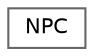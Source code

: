 digraph "Graphical Class Hierarchy"
{
 // LATEX_PDF_SIZE
  bgcolor="transparent";
  edge [fontname=Helvetica,fontsize=10,labelfontname=Helvetica,labelfontsize=10];
  node [fontname=Helvetica,fontsize=10,shape=box,height=0.2,width=0.4];
  rankdir="LR";
  Node0 [id="Node000000",label="NPC",height=0.2,width=0.4,color="grey40", fillcolor="white", style="filled",URL="$classNPC.html",tooltip="Non-player character for interactions and quests."];
}
